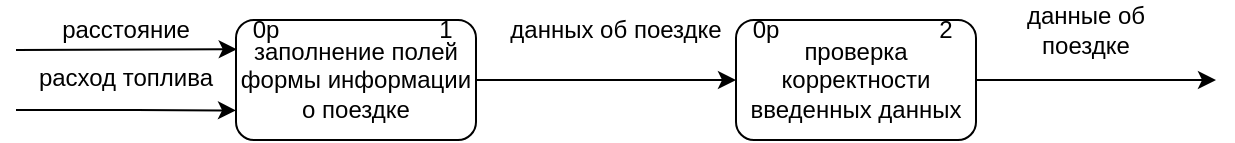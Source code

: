 <mxfile version="20.4.0" type="device"><diagram id="xDRJz1peAKhQ-hqv1KLx" name="Страница 1"><mxGraphModel dx="677" dy="371" grid="1" gridSize="10" guides="1" tooltips="1" connect="1" arrows="1" fold="1" page="1" pageScale="1" pageWidth="827" pageHeight="1169" math="0" shadow="0"><root><mxCell id="0"/><mxCell id="1" parent="0"/><mxCell id="KIuqWbfiFQn37eqxoMrL-1" value="" style="endArrow=classic;html=1;rounded=0;entryX=-0.001;entryY=0.327;entryDx=0;entryDy=0;entryPerimeter=0;" parent="1" edge="1"><mxGeometry width="50" height="50" relative="1" as="geometry"><mxPoint x="130" y="280" as="sourcePoint"/><mxPoint x="240.36" y="279.62" as="targetPoint"/></mxGeometry></mxCell><mxCell id="KIuqWbfiFQn37eqxoMrL-2" value="расстояние" style="text;html=1;strokeColor=none;fillColor=none;align=center;verticalAlign=middle;whiteSpace=wrap;rounded=0;" parent="1" vertex="1"><mxGeometry x="155.0" y="265" width="60" height="10" as="geometry"/></mxCell><mxCell id="KIuqWbfiFQn37eqxoMrL-3" value="" style="endArrow=classic;html=1;rounded=0;entryX=-0.004;entryY=0.837;entryDx=0;entryDy=0;entryPerimeter=0;" parent="1" edge="1"><mxGeometry width="50" height="50" relative="1" as="geometry"><mxPoint x="130" y="310" as="sourcePoint"/><mxPoint x="240" y="310.22" as="targetPoint"/><Array as="points"><mxPoint x="190" y="310"/></Array></mxGeometry></mxCell><mxCell id="KIuqWbfiFQn37eqxoMrL-4" value="расход топлива" style="text;html=1;strokeColor=none;fillColor=none;align=center;verticalAlign=middle;whiteSpace=wrap;rounded=0;" parent="1" vertex="1"><mxGeometry x="140.0" y="285" width="90" height="17" as="geometry"/></mxCell><mxCell id="KIuqWbfiFQn37eqxoMrL-7" value="" style="edgeStyle=orthogonalEdgeStyle;rounded=0;orthogonalLoop=1;jettySize=auto;html=1;" parent="1" source="KIuqWbfiFQn37eqxoMrL-5" target="KIuqWbfiFQn37eqxoMrL-6" edge="1"><mxGeometry relative="1" as="geometry"/></mxCell><mxCell id="KIuqWbfiFQn37eqxoMrL-5" value="заполнение полей формы информации о поездке" style="rounded=1;whiteSpace=wrap;html=1;" parent="1" vertex="1"><mxGeometry x="240" y="265" width="120" height="60" as="geometry"/></mxCell><mxCell id="KIuqWbfiFQn37eqxoMrL-6" value="проверка корректности введенных данных" style="rounded=1;whiteSpace=wrap;html=1;" parent="1" vertex="1"><mxGeometry x="490" y="265" width="120" height="60" as="geometry"/></mxCell><mxCell id="KIuqWbfiFQn37eqxoMrL-8" value="данных об поездке" style="text;html=1;strokeColor=none;fillColor=none;align=center;verticalAlign=middle;whiteSpace=wrap;rounded=0;" parent="1" vertex="1"><mxGeometry x="370" y="255" width="120" height="30" as="geometry"/></mxCell><mxCell id="KIuqWbfiFQn37eqxoMrL-9" value="" style="endArrow=classic;html=1;rounded=0;exitX=1;exitY=0.5;exitDx=0;exitDy=0;" parent="1" source="KIuqWbfiFQn37eqxoMrL-6" edge="1"><mxGeometry width="50" height="50" relative="1" as="geometry"><mxPoint x="630" y="290" as="sourcePoint"/><mxPoint x="730" y="295" as="targetPoint"/></mxGeometry></mxCell><mxCell id="KIuqWbfiFQn37eqxoMrL-10" value="данные об поездке" style="text;html=1;strokeColor=none;fillColor=none;align=center;verticalAlign=middle;whiteSpace=wrap;rounded=0;" parent="1" vertex="1"><mxGeometry x="620" y="255" width="90" height="30" as="geometry"/></mxCell><mxCell id="1N9De4nUxRK-LbR63yg6-1" value="&lt;div&gt;0р&lt;/div&gt;" style="text;html=1;strokeColor=none;fillColor=none;align=center;verticalAlign=middle;whiteSpace=wrap;rounded=0;" vertex="1" parent="1"><mxGeometry x="240" y="255" width="30" height="30" as="geometry"/></mxCell><mxCell id="1N9De4nUxRK-LbR63yg6-2" value="&lt;div&gt;0р&lt;/div&gt;" style="text;html=1;strokeColor=none;fillColor=none;align=center;verticalAlign=middle;whiteSpace=wrap;rounded=0;" vertex="1" parent="1"><mxGeometry x="490" y="255" width="30" height="30" as="geometry"/></mxCell><mxCell id="1N9De4nUxRK-LbR63yg6-3" value="1" style="text;html=1;strokeColor=none;fillColor=none;align=center;verticalAlign=middle;whiteSpace=wrap;rounded=0;" vertex="1" parent="1"><mxGeometry x="330" y="255" width="30" height="30" as="geometry"/></mxCell><mxCell id="1N9De4nUxRK-LbR63yg6-4" value="2" style="text;html=1;strokeColor=none;fillColor=none;align=center;verticalAlign=middle;whiteSpace=wrap;rounded=0;" vertex="1" parent="1"><mxGeometry x="580" y="255" width="30" height="30" as="geometry"/></mxCell></root></mxGraphModel></diagram></mxfile>